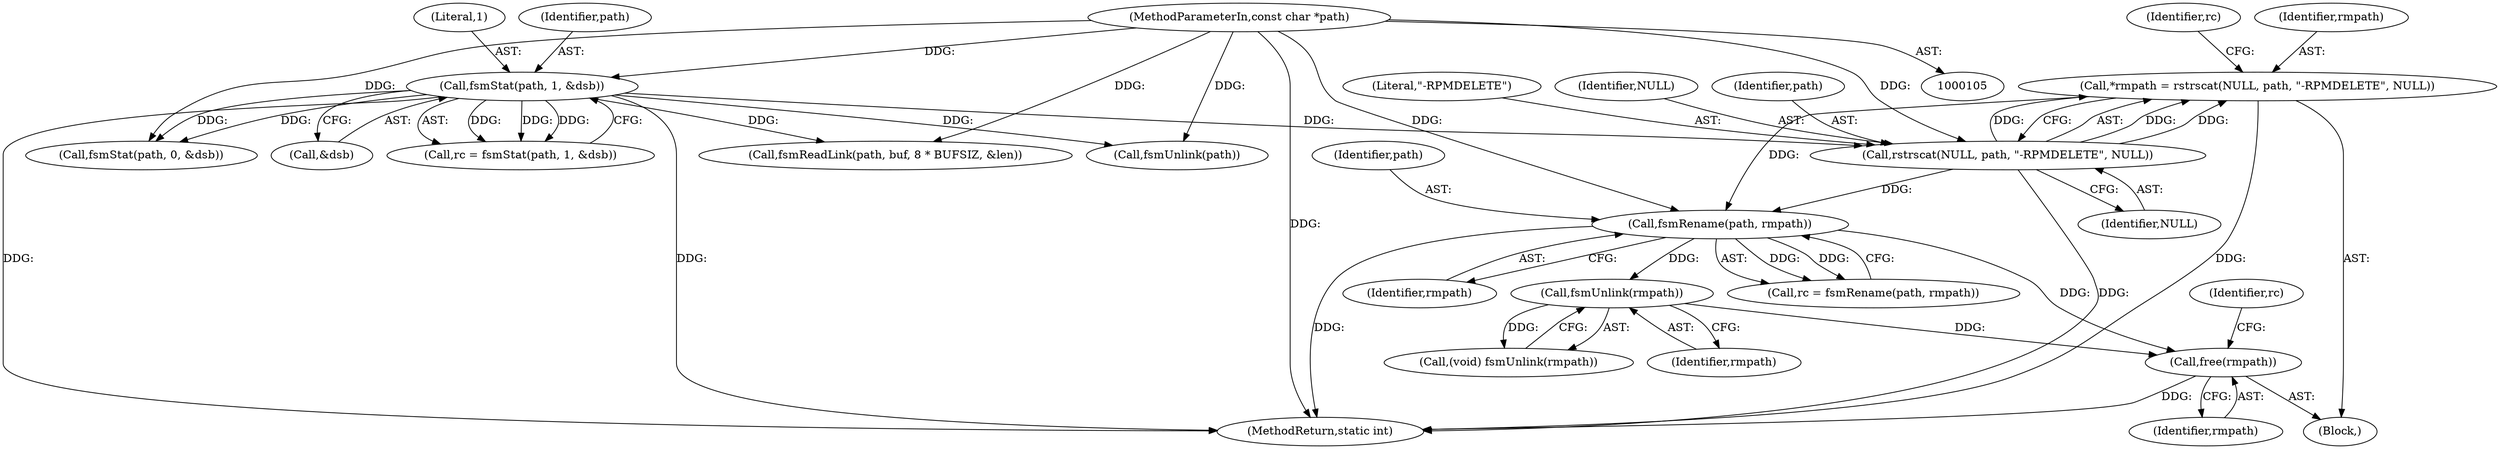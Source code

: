 digraph "0_rpm_f2d3be2a8741234faaa96f5fd05fdfdc75779a79@API" {
"1000159" [label="(Call,free(rmpath))"];
"1000153" [label="(Call,fsmUnlink(rmpath))"];
"1000145" [label="(Call,fsmRename(path, rmpath))"];
"1000138" [label="(Call,rstrscat(NULL, path, \"-RPMDELETE\", NULL))"];
"1000122" [label="(Call,fsmStat(path, 1, &dsb))"];
"1000106" [label="(MethodParameterIn,const char *path)"];
"1000136" [label="(Call,*rmpath = rstrscat(NULL, path, \"-RPMDELETE\", NULL))"];
"1000142" [label="(Identifier,NULL)"];
"1000125" [label="(Call,&dsb)"];
"1000138" [label="(Call,rstrscat(NULL, path, \"-RPMDELETE\", NULL))"];
"1000106" [label="(MethodParameterIn,const char *path)"];
"1000145" [label="(Call,fsmRename(path, rmpath))"];
"1000302" [label="(Call,fsmUnlink(path))"];
"1000163" [label="(Identifier,rc)"];
"1000151" [label="(Call,(void) fsmUnlink(rmpath))"];
"1000136" [label="(Call,*rmpath = rstrscat(NULL, path, \"-RPMDELETE\", NULL))"];
"1000120" [label="(Call,rc = fsmStat(path, 1, &dsb))"];
"1000144" [label="(Identifier,rc)"];
"1000124" [label="(Literal,1)"];
"1000141" [label="(Literal,\"-RPMDELETE\")"];
"1000123" [label="(Identifier,path)"];
"1000186" [label="(Call,fsmStat(path, 0, &dsb))"];
"1000147" [label="(Identifier,rmpath)"];
"1000137" [label="(Identifier,rmpath)"];
"1000227" [label="(Call,fsmReadLink(path, buf, 8 * BUFSIZ, &len))"];
"1000159" [label="(Call,free(rmpath))"];
"1000134" [label="(Block,)"];
"1000316" [label="(MethodReturn,static int)"];
"1000139" [label="(Identifier,NULL)"];
"1000122" [label="(Call,fsmStat(path, 1, &dsb))"];
"1000154" [label="(Identifier,rmpath)"];
"1000160" [label="(Identifier,rmpath)"];
"1000143" [label="(Call,rc = fsmRename(path, rmpath))"];
"1000146" [label="(Identifier,path)"];
"1000153" [label="(Call,fsmUnlink(rmpath))"];
"1000140" [label="(Identifier,path)"];
"1000159" -> "1000134"  [label="AST: "];
"1000159" -> "1000160"  [label="CFG: "];
"1000160" -> "1000159"  [label="AST: "];
"1000163" -> "1000159"  [label="CFG: "];
"1000159" -> "1000316"  [label="DDG: "];
"1000153" -> "1000159"  [label="DDG: "];
"1000145" -> "1000159"  [label="DDG: "];
"1000153" -> "1000151"  [label="AST: "];
"1000153" -> "1000154"  [label="CFG: "];
"1000154" -> "1000153"  [label="AST: "];
"1000151" -> "1000153"  [label="CFG: "];
"1000153" -> "1000151"  [label="DDG: "];
"1000145" -> "1000153"  [label="DDG: "];
"1000145" -> "1000143"  [label="AST: "];
"1000145" -> "1000147"  [label="CFG: "];
"1000146" -> "1000145"  [label="AST: "];
"1000147" -> "1000145"  [label="AST: "];
"1000143" -> "1000145"  [label="CFG: "];
"1000145" -> "1000316"  [label="DDG: "];
"1000145" -> "1000143"  [label="DDG: "];
"1000145" -> "1000143"  [label="DDG: "];
"1000138" -> "1000145"  [label="DDG: "];
"1000106" -> "1000145"  [label="DDG: "];
"1000136" -> "1000145"  [label="DDG: "];
"1000138" -> "1000136"  [label="AST: "];
"1000138" -> "1000142"  [label="CFG: "];
"1000139" -> "1000138"  [label="AST: "];
"1000140" -> "1000138"  [label="AST: "];
"1000141" -> "1000138"  [label="AST: "];
"1000142" -> "1000138"  [label="AST: "];
"1000136" -> "1000138"  [label="CFG: "];
"1000138" -> "1000316"  [label="DDG: "];
"1000138" -> "1000136"  [label="DDG: "];
"1000138" -> "1000136"  [label="DDG: "];
"1000138" -> "1000136"  [label="DDG: "];
"1000122" -> "1000138"  [label="DDG: "];
"1000106" -> "1000138"  [label="DDG: "];
"1000122" -> "1000120"  [label="AST: "];
"1000122" -> "1000125"  [label="CFG: "];
"1000123" -> "1000122"  [label="AST: "];
"1000124" -> "1000122"  [label="AST: "];
"1000125" -> "1000122"  [label="AST: "];
"1000120" -> "1000122"  [label="CFG: "];
"1000122" -> "1000316"  [label="DDG: "];
"1000122" -> "1000316"  [label="DDG: "];
"1000122" -> "1000120"  [label="DDG: "];
"1000122" -> "1000120"  [label="DDG: "];
"1000122" -> "1000120"  [label="DDG: "];
"1000106" -> "1000122"  [label="DDG: "];
"1000122" -> "1000186"  [label="DDG: "];
"1000122" -> "1000186"  [label="DDG: "];
"1000122" -> "1000227"  [label="DDG: "];
"1000122" -> "1000302"  [label="DDG: "];
"1000106" -> "1000105"  [label="AST: "];
"1000106" -> "1000316"  [label="DDG: "];
"1000106" -> "1000186"  [label="DDG: "];
"1000106" -> "1000227"  [label="DDG: "];
"1000106" -> "1000302"  [label="DDG: "];
"1000136" -> "1000134"  [label="AST: "];
"1000137" -> "1000136"  [label="AST: "];
"1000144" -> "1000136"  [label="CFG: "];
"1000136" -> "1000316"  [label="DDG: "];
}
